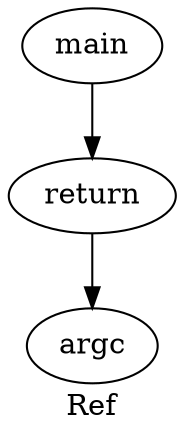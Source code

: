 digraph grafo {
  label="Ref";
  88167088652352 [ label="main" ];
  88167088652352 -> 88167088652448;
  88167088652448 [ label="return" ];
  88167088652448 -> 88167088652400;
  88167088652400 [ label="argc" ];
}
